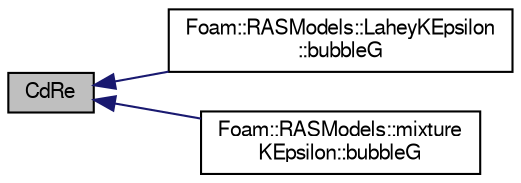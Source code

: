 digraph "CdRe"
{
  bgcolor="transparent";
  edge [fontname="FreeSans",fontsize="10",labelfontname="FreeSans",labelfontsize="10"];
  node [fontname="FreeSans",fontsize="10",shape=record];
  rankdir="LR";
  Node36 [label="CdRe",height=0.2,width=0.4,color="black", fillcolor="grey75", style="filled", fontcolor="black"];
  Node36 -> Node37 [dir="back",color="midnightblue",fontsize="10",style="solid",fontname="FreeSans"];
  Node37 [label="Foam::RASModels::LaheyKEpsilon\l::bubbleG",height=0.2,width=0.4,color="black",URL="$a31186.html#a627e30c80dd2737d19b4c4163b766488"];
  Node36 -> Node38 [dir="back",color="midnightblue",fontsize="10",style="solid",fontname="FreeSans"];
  Node38 [label="Foam::RASModels::mixture\lKEpsilon::bubbleG",height=0.2,width=0.4,color="black",URL="$a31190.html#a627e30c80dd2737d19b4c4163b766488"];
}

